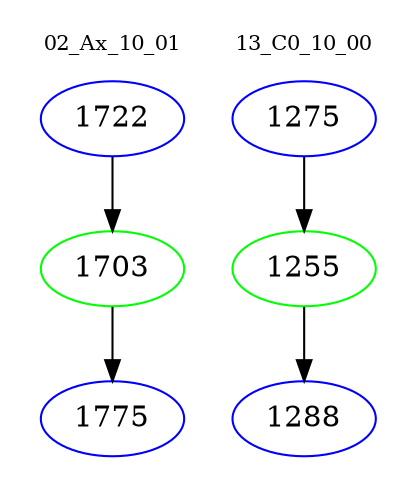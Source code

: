 digraph{
subgraph cluster_0 {
color = white
label = "02_Ax_10_01";
fontsize=10;
T0_1722 [label="1722", color="blue"]
T0_1722 -> T0_1703 [color="black"]
T0_1703 [label="1703", color="green"]
T0_1703 -> T0_1775 [color="black"]
T0_1775 [label="1775", color="blue"]
}
subgraph cluster_1 {
color = white
label = "13_C0_10_00";
fontsize=10;
T1_1275 [label="1275", color="blue"]
T1_1275 -> T1_1255 [color="black"]
T1_1255 [label="1255", color="green"]
T1_1255 -> T1_1288 [color="black"]
T1_1288 [label="1288", color="blue"]
}
}
